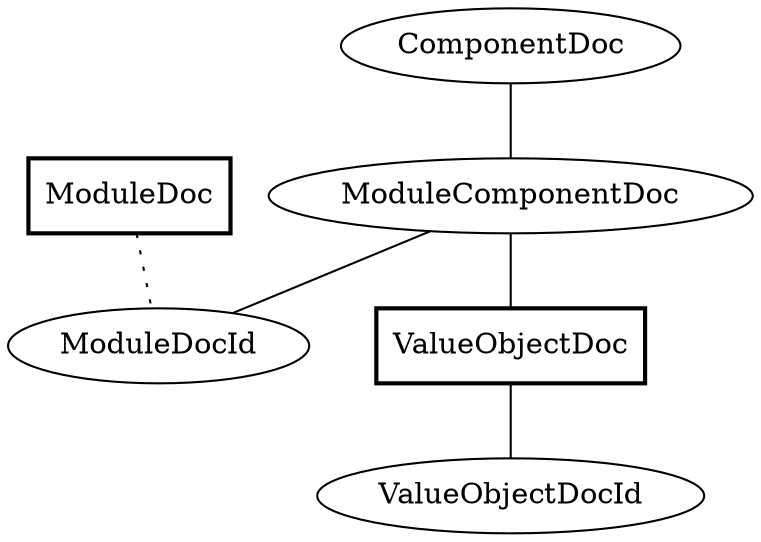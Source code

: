 graph {
splines=spline;
overlap=false;
"ValueObjectDoc" -- "ValueObjectDocId" [style=solid];
"ModuleComponentDoc" -- "ValueObjectDoc" [style=solid];
"ModuleComponentDoc" -- "ModuleDocId" [style=solid];
"ComponentDoc" -- "ModuleComponentDoc" [style=solid];
"ModuleDoc" -- "ModuleDocId" [style=dotted];
"ModuleComponentDoc"[shape=ellipse];
"ComponentDoc"[shape=ellipse];
"ModuleDoc"[shape=box,style=bold];
"ModuleDocId"[shape=ellipse];
"ValueObjectDocId"[shape=ellipse];
"ValueObjectDoc"[shape=box,style=bold];
}

